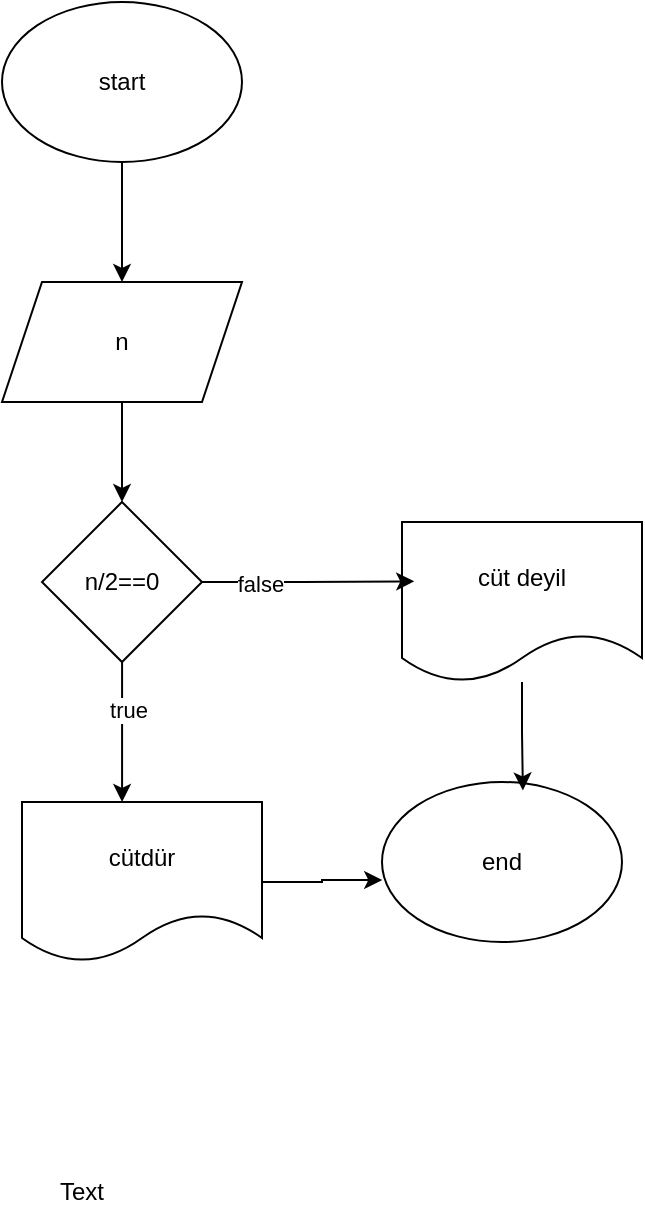<mxfile version="24.0.1" type="github">
  <diagram name="Page-1" id="qay0Vn00hvPo5zYRdaR4">
    <mxGraphModel dx="811" dy="489" grid="1" gridSize="10" guides="1" tooltips="1" connect="1" arrows="1" fold="1" page="1" pageScale="1" pageWidth="850" pageHeight="1100" math="0" shadow="0">
      <root>
        <mxCell id="0" />
        <mxCell id="1" parent="0" />
        <mxCell id="jpPYxVJl-Zn8UE8EL36d-16" value="" style="edgeStyle=orthogonalEdgeStyle;rounded=0;orthogonalLoop=1;jettySize=auto;html=1;" edge="1" parent="1" source="jpPYxVJl-Zn8UE8EL36d-2" target="jpPYxVJl-Zn8UE8EL36d-3">
          <mxGeometry relative="1" as="geometry" />
        </mxCell>
        <mxCell id="jpPYxVJl-Zn8UE8EL36d-2" value="start" style="ellipse;whiteSpace=wrap;html=1;" vertex="1" parent="1">
          <mxGeometry x="280" y="60" width="120" height="80" as="geometry" />
        </mxCell>
        <mxCell id="jpPYxVJl-Zn8UE8EL36d-18" style="edgeStyle=orthogonalEdgeStyle;rounded=0;orthogonalLoop=1;jettySize=auto;html=1;entryX=0.5;entryY=0;entryDx=0;entryDy=0;" edge="1" parent="1" source="jpPYxVJl-Zn8UE8EL36d-3" target="jpPYxVJl-Zn8UE8EL36d-5">
          <mxGeometry relative="1" as="geometry" />
        </mxCell>
        <mxCell id="jpPYxVJl-Zn8UE8EL36d-3" value="n" style="shape=parallelogram;perimeter=parallelogramPerimeter;whiteSpace=wrap;html=1;fixedSize=1;" vertex="1" parent="1">
          <mxGeometry x="280" y="200" width="120" height="60" as="geometry" />
        </mxCell>
        <mxCell id="jpPYxVJl-Zn8UE8EL36d-5" value="n/2==0" style="rhombus;whiteSpace=wrap;html=1;" vertex="1" parent="1">
          <mxGeometry x="300" y="310" width="80" height="80" as="geometry" />
        </mxCell>
        <mxCell id="jpPYxVJl-Zn8UE8EL36d-6" value="cütdür" style="shape=document;whiteSpace=wrap;html=1;boundedLbl=1;" vertex="1" parent="1">
          <mxGeometry x="290" y="460" width="120" height="80" as="geometry" />
        </mxCell>
        <mxCell id="jpPYxVJl-Zn8UE8EL36d-7" value="cüt deyil" style="shape=document;whiteSpace=wrap;html=1;boundedLbl=1;" vertex="1" parent="1">
          <mxGeometry x="480" y="320" width="120" height="80" as="geometry" />
        </mxCell>
        <mxCell id="jpPYxVJl-Zn8UE8EL36d-8" value="Text" style="text;html=1;align=center;verticalAlign=middle;whiteSpace=wrap;rounded=0;" vertex="1" parent="1">
          <mxGeometry x="290" y="640" width="60" height="30" as="geometry" />
        </mxCell>
        <mxCell id="jpPYxVJl-Zn8UE8EL36d-9" style="edgeStyle=orthogonalEdgeStyle;rounded=0;orthogonalLoop=1;jettySize=auto;html=1;entryX=0.417;entryY=0;entryDx=0;entryDy=0;entryPerimeter=0;" edge="1" parent="1" source="jpPYxVJl-Zn8UE8EL36d-5" target="jpPYxVJl-Zn8UE8EL36d-6">
          <mxGeometry relative="1" as="geometry" />
        </mxCell>
        <mxCell id="jpPYxVJl-Zn8UE8EL36d-11" value="true" style="edgeLabel;html=1;align=center;verticalAlign=middle;resizable=0;points=[];" vertex="1" connectable="0" parent="jpPYxVJl-Zn8UE8EL36d-9">
          <mxGeometry x="-0.315" y="3" relative="1" as="geometry">
            <mxPoint as="offset" />
          </mxGeometry>
        </mxCell>
        <mxCell id="jpPYxVJl-Zn8UE8EL36d-10" style="edgeStyle=orthogonalEdgeStyle;rounded=0;orthogonalLoop=1;jettySize=auto;html=1;entryX=0.051;entryY=0.371;entryDx=0;entryDy=0;entryPerimeter=0;" edge="1" parent="1" source="jpPYxVJl-Zn8UE8EL36d-5" target="jpPYxVJl-Zn8UE8EL36d-7">
          <mxGeometry relative="1" as="geometry" />
        </mxCell>
        <mxCell id="jpPYxVJl-Zn8UE8EL36d-12" value="false" style="edgeLabel;html=1;align=center;verticalAlign=middle;resizable=0;points=[];" vertex="1" connectable="0" parent="jpPYxVJl-Zn8UE8EL36d-10">
          <mxGeometry x="-0.425" y="-1" relative="1" as="geometry">
            <mxPoint x="-2" as="offset" />
          </mxGeometry>
        </mxCell>
        <mxCell id="jpPYxVJl-Zn8UE8EL36d-13" value="end" style="ellipse;whiteSpace=wrap;html=1;" vertex="1" parent="1">
          <mxGeometry x="470" y="450" width="120" height="80" as="geometry" />
        </mxCell>
        <mxCell id="jpPYxVJl-Zn8UE8EL36d-14" style="edgeStyle=orthogonalEdgeStyle;rounded=0;orthogonalLoop=1;jettySize=auto;html=1;entryX=0.001;entryY=0.613;entryDx=0;entryDy=0;entryPerimeter=0;" edge="1" parent="1" source="jpPYxVJl-Zn8UE8EL36d-6" target="jpPYxVJl-Zn8UE8EL36d-13">
          <mxGeometry relative="1" as="geometry" />
        </mxCell>
        <mxCell id="jpPYxVJl-Zn8UE8EL36d-15" style="edgeStyle=orthogonalEdgeStyle;rounded=0;orthogonalLoop=1;jettySize=auto;html=1;entryX=0.587;entryY=0.053;entryDx=0;entryDy=0;entryPerimeter=0;" edge="1" parent="1" source="jpPYxVJl-Zn8UE8EL36d-7" target="jpPYxVJl-Zn8UE8EL36d-13">
          <mxGeometry relative="1" as="geometry" />
        </mxCell>
      </root>
    </mxGraphModel>
  </diagram>
</mxfile>
